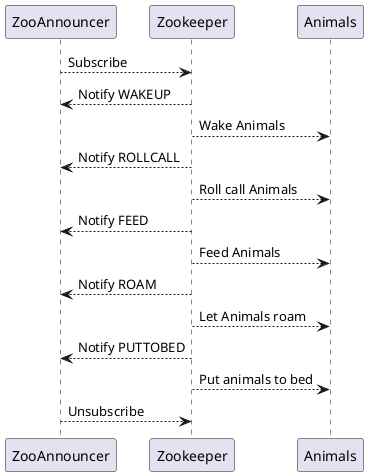@startuml Q3-With-Observer

ZooAnnouncer --> Zookeeper : Subscribe

Zookeeper --> ZooAnnouncer : Notify WAKEUP
Zookeeper --> Animals : Wake Animals

Zookeeper --> ZooAnnouncer : Notify ROLLCALL
Zookeeper --> Animals : Roll call Animals

Zookeeper --> ZooAnnouncer : Notify FEED
Zookeeper --> Animals : Feed Animals

Zookeeper --> ZooAnnouncer : Notify ROAM
Zookeeper --> Animals : Let Animals roam

Zookeeper --> ZooAnnouncer : Notify PUTTOBED
Zookeeper --> Animals : Put animals to bed

ZooAnnouncer --> Zookeeper : Unsubscribe

@enduml